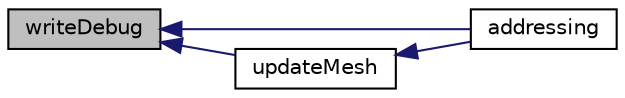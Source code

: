 digraph "writeDebug"
{
  bgcolor="transparent";
  edge [fontname="Helvetica",fontsize="10",labelfontname="Helvetica",labelfontsize="10"];
  node [fontname="Helvetica",fontsize="10",shape=record];
  rankdir="LR";
  Node2945 [label="writeDebug",height=0.2,width=0.4,color="black", fillcolor="grey75", style="filled", fontcolor="black"];
  Node2945 -> Node2946 [dir="back",color="midnightblue",fontsize="10",style="solid",fontname="Helvetica"];
  Node2946 [label="addressing",height=0.2,width=0.4,color="black",URL="$a26577.html#a0bf8bcecc8279e0a63064911f18a6103"];
  Node2945 -> Node2947 [dir="back",color="midnightblue",fontsize="10",style="solid",fontname="Helvetica"];
  Node2947 [label="updateMesh",height=0.2,width=0.4,color="black",URL="$a26577.html#ac7d581e56f61ad4d997421e3a7470d42",tooltip="Update any stored data for new labels. "];
  Node2947 -> Node2946 [dir="back",color="midnightblue",fontsize="10",style="solid",fontname="Helvetica"];
}
